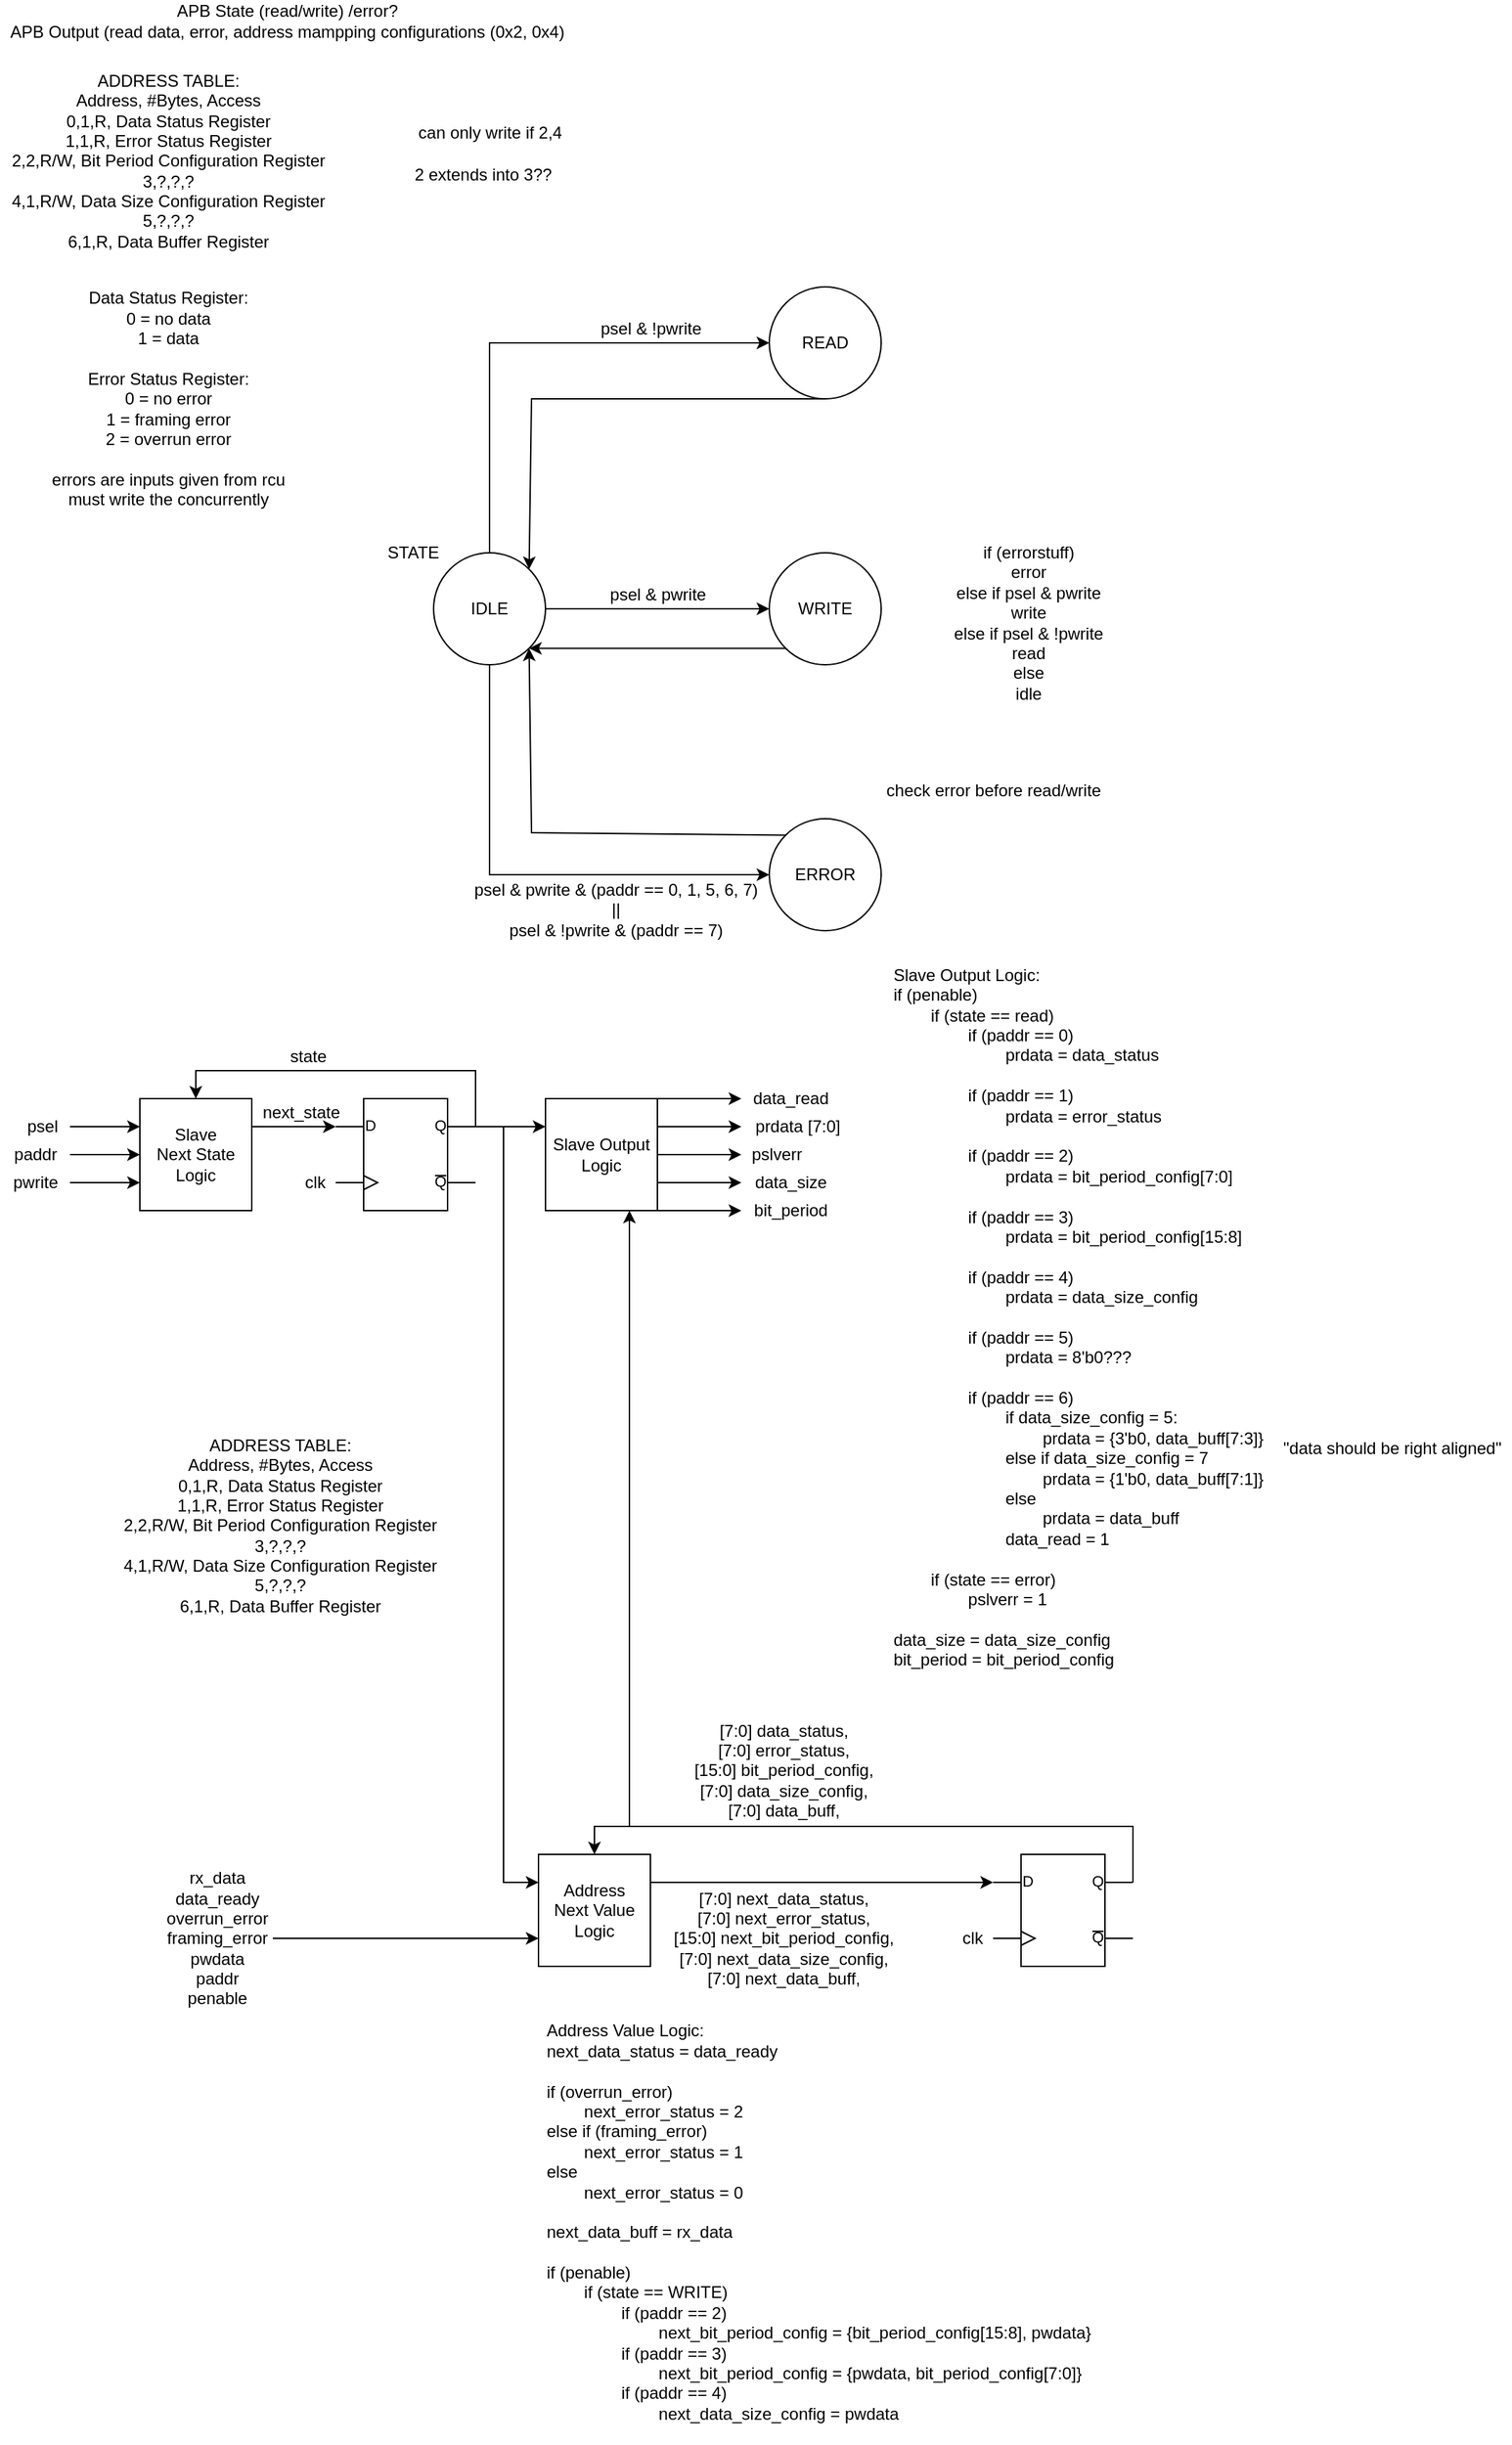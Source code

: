 <mxfile version="16.6.2" type="device"><diagram id="YIDYpltPDgBoUDYPOTvV" name="Page-1"><mxGraphModel dx="1662" dy="788" grid="1" gridSize="10" guides="1" tooltips="1" connect="1" arrows="1" fold="1" page="1" pageScale="1" pageWidth="850" pageHeight="1100" math="0" shadow="0"><root><mxCell id="0"/><mxCell id="1" parent="0"/><mxCell id="QREHGseHXEBbkalWbYm7-1" value="&lt;div&gt;APB State (read/write) /error?&lt;br&gt;&lt;/div&gt;&lt;div&gt;APB Output (read data, error, address mampping configurations (0x2, 0x4)&lt;br&gt;&lt;/div&gt;" style="text;html=1;align=center;verticalAlign=middle;resizable=0;points=[];autosize=1;strokeColor=none;fillColor=none;" parent="1" vertex="1"><mxGeometry y="205" width="410" height="30" as="geometry"/></mxCell><mxCell id="QREHGseHXEBbkalWbYm7-2" value="&lt;div&gt;ADDRESS TABLE:&lt;/div&gt;&lt;div&gt;Address, #Bytes, Access&lt;/div&gt;&lt;div&gt;0,1,R, Data Status Register&lt;br&gt;&lt;/div&gt;&lt;div&gt;1,1,R, Error Status Register&lt;br&gt;&lt;/div&gt;&lt;div&gt;2,2,R/W, Bit Period Configuration Register&lt;br&gt;&lt;/div&gt;&lt;div&gt;3,?,?,?&lt;br&gt;&lt;/div&gt;&lt;div&gt;4,1,R/W, Data Size Configuration Register&lt;/div&gt;&lt;div&gt;5,?,?,?&lt;/div&gt;&lt;div&gt;6,1,R, Data Buffer Register&lt;br&gt;&lt;/div&gt;" style="text;html=1;align=center;verticalAlign=middle;resizable=0;points=[];autosize=1;strokeColor=none;fillColor=none;" parent="1" vertex="1"><mxGeometry y="255" width="240" height="130" as="geometry"/></mxCell><mxCell id="QREHGseHXEBbkalWbYm7-3" value="&lt;div&gt;Data Status Register:&lt;/div&gt;&lt;div&gt;0 = no data&lt;/div&gt;&lt;div&gt;1 = data&lt;/div&gt;&lt;div&gt;&lt;br&gt;&lt;/div&gt;&lt;div&gt;Error Status Register:&lt;/div&gt;&lt;div&gt;0 = no error&lt;/div&gt;&lt;div&gt;1 = framing error&lt;/div&gt;&lt;div&gt;2 = overrun error&lt;/div&gt;&lt;div&gt;&lt;br&gt;&lt;/div&gt;&lt;div&gt;errors are inputs given from rcu&lt;/div&gt;&lt;div&gt;must write the concurrently&lt;br&gt;&lt;/div&gt;" style="text;html=1;align=center;verticalAlign=middle;resizable=0;points=[];autosize=1;strokeColor=none;fillColor=none;" parent="1" vertex="1"><mxGeometry x="30" y="410" width="180" height="160" as="geometry"/></mxCell><mxCell id="QREHGseHXEBbkalWbYm7-4" value="can only write if 2,4" style="text;html=1;align=center;verticalAlign=middle;resizable=0;points=[];autosize=1;strokeColor=none;fillColor=none;" parent="1" vertex="1"><mxGeometry x="290" y="290" width="120" height="20" as="geometry"/></mxCell><mxCell id="QREHGseHXEBbkalWbYm7-5" value="2 extends into 3??" style="text;html=1;align=center;verticalAlign=middle;resizable=0;points=[];autosize=1;strokeColor=none;fillColor=none;" parent="1" vertex="1"><mxGeometry x="290" y="320" width="110" height="20" as="geometry"/></mxCell><mxCell id="QREHGseHXEBbkalWbYm7-7" value="&lt;div&gt;Slave&lt;/div&gt;&lt;div&gt;Next State&lt;/div&gt;&lt;div&gt;Logic&lt;br&gt;&lt;/div&gt;" style="whiteSpace=wrap;html=1;aspect=fixed;" parent="1" vertex="1"><mxGeometry x="100" y="990" width="80" height="80" as="geometry"/></mxCell><mxCell id="QREHGseHXEBbkalWbYm7-8" value="&lt;div&gt;Address &lt;br&gt;&lt;/div&gt;&lt;div&gt;Next Value&lt;br&gt;&lt;/div&gt;&lt;div&gt;Logic&lt;br&gt;&lt;/div&gt;" style="whiteSpace=wrap;html=1;aspect=fixed;" parent="1" vertex="1"><mxGeometry x="385" y="1530" width="80" height="80" as="geometry"/></mxCell><mxCell id="QREHGseHXEBbkalWbYm7-9" value="" style="endArrow=classic;html=1;rounded=0;exitX=1;exitY=0.25;exitDx=0;exitDy=0;entryX=0;entryY=0.25;entryDx=0;entryDy=0;entryPerimeter=0;" parent="1" source="QREHGseHXEBbkalWbYm7-7" target="QREHGseHXEBbkalWbYm7-10" edge="1"><mxGeometry width="50" height="50" relative="1" as="geometry"><mxPoint x="540" y="960" as="sourcePoint"/><mxPoint x="240" y="1010" as="targetPoint"/></mxGeometry></mxCell><mxCell id="QREHGseHXEBbkalWbYm7-10" value="" style="verticalLabelPosition=bottom;shadow=0;dashed=0;align=center;html=1;verticalAlign=top;shape=mxgraph.electrical.logic_gates.d_type_flip-flop;" parent="1" vertex="1"><mxGeometry x="240" y="990" width="100" height="80" as="geometry"/></mxCell><mxCell id="QREHGseHXEBbkalWbYm7-11" value="next_state" style="text;html=1;align=center;verticalAlign=middle;resizable=0;points=[];autosize=1;strokeColor=none;fillColor=none;" parent="1" vertex="1"><mxGeometry x="180" y="990" width="70" height="20" as="geometry"/></mxCell><mxCell id="QREHGseHXEBbkalWbYm7-12" value="" style="endArrow=classic;html=1;rounded=0;exitX=1;exitY=0.25;exitDx=0;exitDy=0;exitPerimeter=0;entryX=0.5;entryY=0;entryDx=0;entryDy=0;" parent="1" source="QREHGseHXEBbkalWbYm7-10" target="QREHGseHXEBbkalWbYm7-7" edge="1"><mxGeometry width="50" height="50" relative="1" as="geometry"><mxPoint x="540" y="960" as="sourcePoint"/><mxPoint x="590" y="910" as="targetPoint"/><Array as="points"><mxPoint x="340" y="970"/><mxPoint x="140" y="970"/></Array></mxGeometry></mxCell><mxCell id="QREHGseHXEBbkalWbYm7-13" value="state" style="text;html=1;align=center;verticalAlign=middle;resizable=0;points=[];autosize=1;strokeColor=none;fillColor=none;" parent="1" vertex="1"><mxGeometry x="200" y="950" width="40" height="20" as="geometry"/></mxCell><mxCell id="QREHGseHXEBbkalWbYm7-14" value="IDLE" style="ellipse;whiteSpace=wrap;html=1;aspect=fixed;" parent="1" vertex="1"><mxGeometry x="310" y="600" width="80" height="80" as="geometry"/></mxCell><mxCell id="QREHGseHXEBbkalWbYm7-15" value="READ" style="ellipse;whiteSpace=wrap;html=1;aspect=fixed;" parent="1" vertex="1"><mxGeometry x="550" y="410" width="80" height="80" as="geometry"/></mxCell><mxCell id="QREHGseHXEBbkalWbYm7-16" value="WRITE" style="ellipse;whiteSpace=wrap;html=1;aspect=fixed;" parent="1" vertex="1"><mxGeometry x="550" y="600" width="80" height="80" as="geometry"/></mxCell><mxCell id="QREHGseHXEBbkalWbYm7-17" value="ERROR" style="ellipse;whiteSpace=wrap;html=1;aspect=fixed;" parent="1" vertex="1"><mxGeometry x="550" y="790" width="80" height="80" as="geometry"/></mxCell><mxCell id="QREHGseHXEBbkalWbYm7-18" value="" style="endArrow=classic;html=1;rounded=0;exitX=1;exitY=0.5;exitDx=0;exitDy=0;entryX=0;entryY=0.5;entryDx=0;entryDy=0;" parent="1" source="QREHGseHXEBbkalWbYm7-14" target="QREHGseHXEBbkalWbYm7-16" edge="1"><mxGeometry width="50" height="50" relative="1" as="geometry"><mxPoint x="710" y="730" as="sourcePoint"/><mxPoint x="760" y="680" as="targetPoint"/></mxGeometry></mxCell><mxCell id="QREHGseHXEBbkalWbYm7-19" value="" style="endArrow=classic;html=1;rounded=0;entryX=0;entryY=0.5;entryDx=0;entryDy=0;exitX=0.5;exitY=0;exitDx=0;exitDy=0;" parent="1" source="QREHGseHXEBbkalWbYm7-14" target="QREHGseHXEBbkalWbYm7-15" edge="1"><mxGeometry width="50" height="50" relative="1" as="geometry"><mxPoint x="710" y="730" as="sourcePoint"/><mxPoint x="760" y="680" as="targetPoint"/><Array as="points"><mxPoint x="350" y="450"/></Array></mxGeometry></mxCell><mxCell id="QREHGseHXEBbkalWbYm7-20" value="" style="endArrow=classic;html=1;rounded=0;exitX=0.5;exitY=1;exitDx=0;exitDy=0;entryX=0;entryY=0.5;entryDx=0;entryDy=0;" parent="1" source="QREHGseHXEBbkalWbYm7-14" target="QREHGseHXEBbkalWbYm7-17" edge="1"><mxGeometry width="50" height="50" relative="1" as="geometry"><mxPoint x="710" y="700" as="sourcePoint"/><mxPoint x="760" y="650" as="targetPoint"/><Array as="points"><mxPoint x="350" y="830"/></Array></mxGeometry></mxCell><mxCell id="QREHGseHXEBbkalWbYm7-21" value="psel &amp;amp; pwrite" style="text;html=1;align=center;verticalAlign=middle;resizable=0;points=[];autosize=1;strokeColor=none;fillColor=none;" parent="1" vertex="1"><mxGeometry x="430" y="620" width="80" height="20" as="geometry"/></mxCell><mxCell id="QREHGseHXEBbkalWbYm7-22" value="psel &amp;amp; !pwrite" style="text;html=1;align=center;verticalAlign=middle;resizable=0;points=[];autosize=1;strokeColor=none;fillColor=none;" parent="1" vertex="1"><mxGeometry x="420" y="430" width="90" height="20" as="geometry"/></mxCell><mxCell id="QREHGseHXEBbkalWbYm7-24" value="&lt;div&gt;psel &amp;amp; pwrite &amp;amp; (paddr == 0, 1, 5, 6, 7)&lt;/div&gt;&lt;div&gt;||&lt;/div&gt;&lt;div&gt;psel &amp;amp; !pwrite &amp;amp; (paddr == 7)&lt;br&gt;&lt;/div&gt;" style="text;html=1;align=center;verticalAlign=middle;resizable=0;points=[];autosize=1;strokeColor=none;fillColor=none;" parent="1" vertex="1"><mxGeometry x="330" y="830" width="220" height="50" as="geometry"/></mxCell><mxCell id="QREHGseHXEBbkalWbYm7-25" value="" style="endArrow=classic;html=1;rounded=0;exitX=0;exitY=1;exitDx=0;exitDy=0;entryX=1;entryY=1;entryDx=0;entryDy=0;" parent="1" source="QREHGseHXEBbkalWbYm7-16" target="QREHGseHXEBbkalWbYm7-14" edge="1"><mxGeometry width="50" height="50" relative="1" as="geometry"><mxPoint x="680" y="680" as="sourcePoint"/><mxPoint x="730" y="630" as="targetPoint"/></mxGeometry></mxCell><mxCell id="QREHGseHXEBbkalWbYm7-27" value="" style="endArrow=classic;html=1;rounded=0;entryX=1;entryY=0;entryDx=0;entryDy=0;exitX=0.5;exitY=1;exitDx=0;exitDy=0;" parent="1" source="QREHGseHXEBbkalWbYm7-15" target="QREHGseHXEBbkalWbYm7-14" edge="1"><mxGeometry width="50" height="50" relative="1" as="geometry"><mxPoint x="680" y="680" as="sourcePoint"/><mxPoint x="730" y="630" as="targetPoint"/><Array as="points"><mxPoint x="380" y="490"/></Array></mxGeometry></mxCell><mxCell id="QREHGseHXEBbkalWbYm7-28" value="" style="endArrow=classic;html=1;rounded=0;entryX=1;entryY=1;entryDx=0;entryDy=0;exitX=0;exitY=0;exitDx=0;exitDy=0;" parent="1" source="QREHGseHXEBbkalWbYm7-17" target="QREHGseHXEBbkalWbYm7-14" edge="1"><mxGeometry width="50" height="50" relative="1" as="geometry"><mxPoint x="680" y="680" as="sourcePoint"/><mxPoint x="730" y="630" as="targetPoint"/><Array as="points"><mxPoint x="380" y="800"/></Array></mxGeometry></mxCell><mxCell id="QREHGseHXEBbkalWbYm7-29" value="check error before read/write" style="text;html=1;align=center;verticalAlign=middle;resizable=0;points=[];autosize=1;strokeColor=none;fillColor=none;" parent="1" vertex="1"><mxGeometry x="625" y="760" width="170" height="20" as="geometry"/></mxCell><mxCell id="QREHGseHXEBbkalWbYm7-30" value="STATE" style="text;html=1;align=center;verticalAlign=middle;resizable=0;points=[];autosize=1;strokeColor=none;fillColor=none;" parent="1" vertex="1"><mxGeometry x="270" y="590" width="50" height="20" as="geometry"/></mxCell><mxCell id="QREHGseHXEBbkalWbYm7-32" value="&lt;div&gt;Slave Output&lt;/div&gt;&lt;div&gt;Logic&lt;br&gt;&lt;/div&gt;" style="whiteSpace=wrap;html=1;aspect=fixed;" parent="1" vertex="1"><mxGeometry x="390" y="990" width="80" height="80" as="geometry"/></mxCell><mxCell id="QREHGseHXEBbkalWbYm7-33" value="" style="endArrow=classic;html=1;rounded=0;exitX=1;exitY=0.25;exitDx=0;exitDy=0;exitPerimeter=0;entryX=0;entryY=0.25;entryDx=0;entryDy=0;" parent="1" source="QREHGseHXEBbkalWbYm7-10" target="QREHGseHXEBbkalWbYm7-32" edge="1"><mxGeometry width="50" height="50" relative="1" as="geometry"><mxPoint x="710" y="970" as="sourcePoint"/><mxPoint x="760" y="920" as="targetPoint"/></mxGeometry></mxCell><mxCell id="QREHGseHXEBbkalWbYm7-34" value="" style="endArrow=classic;html=1;rounded=0;exitX=1;exitY=0.25;exitDx=0;exitDy=0;" parent="1" source="QREHGseHXEBbkalWbYm7-32" edge="1"><mxGeometry width="50" height="50" relative="1" as="geometry"><mxPoint x="710" y="1020" as="sourcePoint"/><mxPoint x="530" y="1010" as="targetPoint"/></mxGeometry></mxCell><mxCell id="QREHGseHXEBbkalWbYm7-35" value="" style="endArrow=classic;html=1;rounded=0;exitX=1;exitY=0.75;exitDx=0;exitDy=0;" parent="1" source="QREHGseHXEBbkalWbYm7-32" edge="1"><mxGeometry width="50" height="50" relative="1" as="geometry"><mxPoint x="710" y="1020" as="sourcePoint"/><mxPoint x="530" y="1050" as="targetPoint"/></mxGeometry></mxCell><mxCell id="QREHGseHXEBbkalWbYm7-36" value="prdata [7:0]" style="text;html=1;align=center;verticalAlign=middle;resizable=0;points=[];autosize=1;strokeColor=none;fillColor=none;" parent="1" vertex="1"><mxGeometry x="530" y="1000" width="80" height="20" as="geometry"/></mxCell><mxCell id="QREHGseHXEBbkalWbYm7-37" value="pslverr" style="text;html=1;align=center;verticalAlign=middle;resizable=0;points=[];autosize=1;strokeColor=none;fillColor=none;" parent="1" vertex="1"><mxGeometry x="530" y="1020" width="50" height="20" as="geometry"/></mxCell><mxCell id="QREHGseHXEBbkalWbYm7-38" value="" style="endArrow=classic;html=1;rounded=0;entryX=0;entryY=0.25;entryDx=0;entryDy=0;" parent="1" target="QREHGseHXEBbkalWbYm7-8" edge="1"><mxGeometry width="50" height="50" relative="1" as="geometry"><mxPoint x="360" y="1010" as="sourcePoint"/><mxPoint x="670" y="1090" as="targetPoint"/><Array as="points"><mxPoint x="360" y="1420"/><mxPoint x="360" y="1550"/></Array></mxGeometry></mxCell><mxCell id="QREHGseHXEBbkalWbYm7-39" value="" style="verticalLabelPosition=bottom;shadow=0;dashed=0;align=center;html=1;verticalAlign=top;shape=mxgraph.electrical.logic_gates.d_type_flip-flop;" parent="1" vertex="1"><mxGeometry x="710" y="1530" width="100" height="80" as="geometry"/></mxCell><mxCell id="QREHGseHXEBbkalWbYm7-40" value="" style="endArrow=classic;html=1;rounded=0;exitX=1;exitY=0.25;exitDx=0;exitDy=0;entryX=0;entryY=0.25;entryDx=0;entryDy=0;entryPerimeter=0;" parent="1" source="QREHGseHXEBbkalWbYm7-8" target="QREHGseHXEBbkalWbYm7-39" edge="1"><mxGeometry width="50" height="50" relative="1" as="geometry"><mxPoint x="615" y="1550" as="sourcePoint"/><mxPoint x="665" y="1500" as="targetPoint"/></mxGeometry></mxCell><mxCell id="QREHGseHXEBbkalWbYm7-41" value="&lt;div&gt;[7:0] next_data_status,&lt;/div&gt;&lt;div&gt;[7:0] next_error_status,&lt;/div&gt;&lt;div&gt;[15:0] next_bit_period_config,&lt;/div&gt;&lt;div&gt;[7:0] next_data_size_config,&lt;/div&gt;&lt;div&gt;[7:0] next_data_buff,&lt;br&gt;&lt;/div&gt;" style="text;html=1;align=center;verticalAlign=middle;resizable=0;points=[];autosize=1;strokeColor=none;fillColor=none;" parent="1" vertex="1"><mxGeometry x="475" y="1550" width="170" height="80" as="geometry"/></mxCell><mxCell id="QREHGseHXEBbkalWbYm7-42" value="&lt;div&gt;ADDRESS TABLE:&lt;/div&gt;&lt;div&gt;Address, #Bytes, Access&lt;/div&gt;&lt;div&gt;0,1,R, Data Status Register&lt;br&gt;&lt;/div&gt;&lt;div&gt;1,1,R, Error Status Register&lt;br&gt;&lt;/div&gt;&lt;div&gt;2,2,R/W, Bit Period Configuration Register&lt;br&gt;&lt;/div&gt;&lt;div&gt;3,?,?,?&lt;br&gt;&lt;/div&gt;&lt;div&gt;4,1,R/W, Data Size Configuration Register&lt;/div&gt;&lt;div&gt;5,?,?,?&lt;/div&gt;&lt;div&gt;6,1,R, Data Buffer Register&lt;br&gt;&lt;/div&gt;" style="text;html=1;align=center;verticalAlign=middle;resizable=0;points=[];autosize=1;strokeColor=none;fillColor=none;" parent="1" vertex="1"><mxGeometry x="80" y="1230" width="240" height="130" as="geometry"/></mxCell><mxCell id="QREHGseHXEBbkalWbYm7-43" value="" style="endArrow=classic;html=1;rounded=0;entryX=0.5;entryY=0;entryDx=0;entryDy=0;exitX=1;exitY=0.25;exitDx=0;exitDy=0;exitPerimeter=0;" parent="1" source="QREHGseHXEBbkalWbYm7-39" target="QREHGseHXEBbkalWbYm7-8" edge="1"><mxGeometry width="50" height="50" relative="1" as="geometry"><mxPoint x="645" y="1540" as="sourcePoint"/><mxPoint x="695" y="1490" as="targetPoint"/><Array as="points"><mxPoint x="810" y="1510"/><mxPoint x="425" y="1510"/></Array></mxGeometry></mxCell><mxCell id="QREHGseHXEBbkalWbYm7-46" value="&lt;div&gt;[7:0] data_status,&lt;/div&gt;&lt;div&gt;[7:0] error_status,&lt;/div&gt;&lt;div&gt;[15:0] bit_period_config,&lt;/div&gt;&lt;div&gt;[7:0] data_size_config,&lt;/div&gt;&lt;div&gt;[7:0] data_buff,&lt;br&gt;&lt;/div&gt;" style="text;html=1;align=center;verticalAlign=middle;resizable=0;points=[];autosize=1;strokeColor=none;fillColor=none;" parent="1" vertex="1"><mxGeometry x="490" y="1430" width="140" height="80" as="geometry"/></mxCell><mxCell id="QREHGseHXEBbkalWbYm7-47" value="&lt;div align=&quot;left&quot;&gt;Slave Output Logic:&lt;/div&gt;&lt;div align=&quot;left&quot;&gt;if (penable)&lt;br&gt;&lt;/div&gt;&lt;div align=&quot;left&quot;&gt;&lt;span style=&quot;white-space: pre&quot;&gt;&#9;&lt;/span&gt;if (state == read)&lt;/div&gt;&lt;div align=&quot;left&quot;&gt;&lt;span style=&quot;white-space: pre&quot;&gt;&#9;&lt;/span&gt;&lt;span style=&quot;white-space: pre&quot;&gt;&#9;&lt;/span&gt;if (paddr == 0)&lt;/div&gt;&lt;div align=&quot;left&quot;&gt;&lt;span style=&quot;white-space: pre&quot;&gt;&lt;span style=&quot;white-space: pre&quot;&gt;&#9;&lt;/span&gt;&lt;span style=&quot;white-space: pre&quot;&gt;&#9;&lt;/span&gt;&lt;span style=&quot;white-space: pre&quot;&gt;&#9;&lt;/span&gt;prdata = data_statu&lt;span style=&quot;white-space: pre&quot;&gt;s&lt;/span&gt;&lt;/span&gt;&lt;/div&gt;&lt;div align=&quot;left&quot;&gt;&lt;span style=&quot;white-space: pre&quot;&gt;&lt;span style=&quot;white-space: pre&quot;&gt;&lt;span style=&quot;white-space: pre&quot;&gt;&lt;br&gt;&lt;/span&gt;&lt;/span&gt;&lt;/span&gt;&lt;/div&gt;&lt;div align=&quot;left&quot;&gt;&lt;span style=&quot;white-space: pre&quot;&gt;&lt;span style=&quot;white-space: pre&quot;&gt;&lt;span style=&quot;white-space: pre&quot;&gt;&#9;&lt;/span&gt;&lt;span style=&quot;white-space: pre&quot;&gt;&#9;&lt;/span&gt;if (paddr == 1)&lt;/span&gt;&lt;/span&gt;&lt;/div&gt;&lt;div align=&quot;left&quot;&gt;&lt;span style=&quot;white-space: pre&quot;&gt;&lt;span style=&quot;white-space: pre&quot;&gt;&lt;span style=&quot;white-space: pre&quot;&gt;&#9;&lt;/span&gt;&lt;span style=&quot;white-space: pre&quot;&gt;&#9;&lt;/span&gt;&lt;span style=&quot;white-space: pre&quot;&gt;&#9;&lt;/span&gt;prdata = error_status&lt;/span&gt;&lt;/span&gt;&lt;/div&gt;&lt;div align=&quot;left&quot;&gt;&lt;span style=&quot;white-space: pre&quot;&gt;&lt;span style=&quot;white-space: pre&quot;&gt;&lt;span style=&quot;white-space: pre&quot;&gt;&lt;br&gt;&lt;/span&gt;&lt;/span&gt;&lt;/span&gt;&lt;/div&gt;&lt;div align=&quot;left&quot;&gt;&lt;span style=&quot;white-space: pre&quot;&gt;&lt;span style=&quot;white-space: pre&quot;&gt;&lt;span style=&quot;white-space: pre&quot;&gt;&#9;&lt;/span&gt;&lt;span style=&quot;white-space: pre&quot;&gt;&#9;&lt;/span&gt;if (paddr == 2)&lt;/span&gt;&lt;/span&gt;&lt;/div&gt;&lt;div align=&quot;left&quot;&gt;&lt;span style=&quot;white-space: pre&quot;&gt;&lt;span style=&quot;white-space: pre&quot;&gt;&lt;span style=&quot;white-space: pre&quot;&gt;&#9;&lt;/span&gt;&lt;span style=&quot;white-space: pre&quot;&gt;&#9;&lt;/span&gt;&lt;span style=&quot;white-space: pre&quot;&gt;&#9;&lt;/span&gt;prdata = bit_period_config[7:0]&lt;/span&gt;&lt;/span&gt;&lt;/div&gt;&lt;div align=&quot;left&quot;&gt;&lt;span style=&quot;white-space: pre&quot;&gt;&lt;span style=&quot;white-space: pre&quot;&gt;&lt;br&gt;&lt;/span&gt;&lt;/span&gt;&lt;/div&gt;&lt;div align=&quot;left&quot;&gt;&lt;span style=&quot;white-space: pre&quot;&gt;&lt;span style=&quot;white-space: pre&quot;&gt;&lt;span style=&quot;white-space: pre&quot;&gt;&#9;&lt;/span&gt;&lt;span style=&quot;white-space: pre&quot;&gt;&#9;&lt;/span&gt;if (paddr == 3)&lt;/span&gt;&lt;/span&gt;&lt;/div&gt;&lt;div align=&quot;left&quot;&gt;&lt;span style=&quot;white-space: pre&quot;&gt;&lt;span style=&quot;white-space: pre&quot;&gt;&lt;span style=&quot;white-space: pre&quot;&gt;&#9;&lt;/span&gt;&lt;span style=&quot;white-space: pre&quot;&gt;&#9;&lt;/span&gt;&lt;span style=&quot;white-space: pre&quot;&gt;&#9;&lt;/span&gt;prdata = bit_period_config[15:8]&lt;/span&gt;&lt;/span&gt;&lt;span style=&quot;white-space: pre&quot;&gt;&#9;&lt;/span&gt;&lt;span style=&quot;white-space: pre&quot;&gt;&#9;&lt;/span&gt;&lt;/div&gt;&lt;div align=&quot;left&quot;&gt;&lt;span style=&quot;white-space: pre&quot;&gt;&lt;br&gt;&lt;/span&gt;&lt;/div&gt;&lt;div align=&quot;left&quot;&gt;&lt;span style=&quot;white-space: pre&quot;&gt;&#9;&lt;/span&gt;&lt;span style=&quot;white-space: pre&quot;&gt;&#9;&lt;/span&gt;if (paddr == 4)&lt;/div&gt;&lt;div align=&quot;left&quot;&gt;&lt;span style=&quot;white-space: pre&quot;&gt;&#9;&lt;/span&gt;&lt;span style=&quot;white-space: pre&quot;&gt;&#9;&lt;/span&gt;&lt;span style=&quot;white-space: pre&quot;&gt;&#9;&lt;/span&gt;prdata = data_size_config&lt;/div&gt;&lt;div align=&quot;left&quot;&gt;&lt;span style=&quot;white-space: pre&quot;&gt;&#9;&lt;/span&gt;&lt;span style=&quot;white-space: pre&quot;&gt;&#9;&lt;/span&gt;&lt;/div&gt;&lt;div align=&quot;left&quot;&gt;&lt;span style=&quot;white-space: pre&quot;&gt;&#9;&lt;/span&gt;&lt;span style=&quot;white-space: pre&quot;&gt;&#9;&lt;/span&gt;if (paddr == 5)&lt;/div&gt;&lt;div align=&quot;left&quot;&gt;&lt;span style=&quot;white-space: pre&quot;&gt;&#9;&lt;/span&gt;&lt;span style=&quot;white-space: pre&quot;&gt;&#9;&lt;/span&gt;&lt;span style=&quot;white-space: pre&quot;&gt;&#9;&lt;/span&gt;prdata = 8'b0???&lt;br&gt;&lt;/div&gt;&lt;div align=&quot;left&quot;&gt;&lt;br&gt;&lt;/div&gt;&lt;div align=&quot;left&quot;&gt;&lt;span style=&quot;white-space: pre&quot;&gt;&#9;&lt;span style=&quot;white-space: pre&quot;&gt;&#9;&lt;/span&gt;&lt;/span&gt;if (paddr == 6)&lt;span style=&quot;white-space: pre&quot;&gt;&#9;&lt;span style=&quot;white-space: pre&quot;&gt;&#9;&lt;/span&gt;&lt;/span&gt;&lt;/div&gt;&lt;div align=&quot;left&quot;&gt;&lt;span style=&quot;white-space: pre&quot;&gt;&#9;&lt;/span&gt;&lt;span style=&quot;white-space: pre&quot;&gt;&#9;&lt;/span&gt;&lt;span style=&quot;white-space: pre&quot;&gt;&#9;&lt;/span&gt;if data_size_config = 5:&lt;/div&gt;&lt;div align=&quot;left&quot;&gt;&lt;span style=&quot;white-space: pre&quot;&gt;&#9;&lt;/span&gt;&lt;span style=&quot;white-space: pre&quot;&gt;&#9;&lt;/span&gt;&lt;span style=&quot;white-space: pre&quot;&gt;&#9;&lt;span style=&quot;white-space: pre&quot;&gt;&#9;&lt;/span&gt;&lt;/span&gt;prdata = {3'b0, data_buff[7:3]}&lt;/div&gt;&lt;div align=&quot;left&quot;&gt;&lt;span style=&quot;white-space: pre&quot;&gt;&#9;&lt;/span&gt;&lt;span style=&quot;white-space: pre&quot;&gt;&#9;&lt;span style=&quot;white-space: pre&quot;&gt;&#9;&lt;/span&gt;&lt;span style=&quot;white-space: pre&quot;&gt;&lt;/span&gt;&lt;/span&gt;else if data_size_config = 7&lt;/div&gt;&lt;div align=&quot;left&quot;&gt;&lt;span style=&quot;white-space: pre&quot;&gt;&#9;&lt;/span&gt;&lt;span style=&quot;white-space: pre&quot;&gt;&#9;&lt;span style=&quot;white-space: pre&quot;&gt;&#9;&lt;span style=&quot;white-space: pre&quot;&gt;&#9;&lt;/span&gt;&lt;/span&gt;&lt;/span&gt;prdata = {1'b0, data_buff[7:1]}&lt;/div&gt;&lt;div align=&quot;left&quot;&gt;&lt;span style=&quot;white-space: pre&quot;&gt;&#9;&lt;/span&gt;&lt;span style=&quot;white-space: pre&quot;&gt;&#9;&lt;span style=&quot;white-space: pre&quot;&gt;&#9;&lt;/span&gt;&lt;/span&gt;else&lt;/div&gt;&lt;div align=&quot;left&quot;&gt;&lt;span style=&quot;white-space: pre&quot;&gt;&#9;&lt;/span&gt;&lt;span style=&quot;white-space: pre&quot;&gt;&#9;&lt;span style=&quot;white-space: pre&quot;&gt;&#9;&lt;span style=&quot;white-space: pre&quot;&gt;&#9;&lt;/span&gt;&lt;/span&gt;&lt;/span&gt;prdata = data_buff&lt;/div&gt;&lt;div align=&quot;left&quot;&gt;&lt;span style=&quot;white-space: pre&quot;&gt;&#9;&lt;/span&gt;&lt;span style=&quot;white-space: pre&quot;&gt;&#9;&lt;/span&gt;&lt;span style=&quot;white-space: pre&quot;&gt;&#9;&lt;/span&gt;data_read = 1&lt;/div&gt;&lt;div align=&quot;left&quot;&gt;&lt;br&gt;&lt;/div&gt;&lt;div align=&quot;left&quot;&gt;&lt;span style=&quot;white-space: pre&quot;&gt;&#9;&lt;/span&gt;if (state == error)&lt;/div&gt;&lt;div align=&quot;left&quot;&gt;&lt;span style=&quot;white-space: pre&quot;&gt;&#9;&lt;/span&gt;&lt;span style=&quot;white-space: pre&quot;&gt;&#9;&lt;/span&gt;pslverr = 1&lt;/div&gt;&lt;div align=&quot;left&quot;&gt;&lt;br&gt;&lt;/div&gt;&lt;div align=&quot;left&quot;&gt;data_size = data_size_config&lt;/div&gt;&lt;div align=&quot;left&quot;&gt;bit_period = bit_period_config&lt;br&gt;&lt;/div&gt;&lt;div align=&quot;left&quot;&gt;&lt;span style=&quot;white-space: pre&quot;&gt;&lt;/span&gt;&lt;span style=&quot;white-space: pre&quot;&gt;&lt;/span&gt;&lt;span style=&quot;white-space: pre&quot;&gt;&lt;/span&gt;&lt;br&gt;&lt;/div&gt;&lt;div align=&quot;left&quot;&gt;&lt;span style=&quot;white-space: pre&quot;&gt;&lt;/span&gt;&lt;span style=&quot;white-space: pre&quot;&gt;&lt;/span&gt;&lt;span style=&quot;white-space: pre&quot;&gt;&lt;/span&gt;&lt;br&gt;&lt;/div&gt;&lt;div align=&quot;left&quot;&gt;&lt;span style=&quot;white-space: pre&quot;&gt;&lt;/span&gt;&lt;span style=&quot;white-space: pre&quot;&gt;&lt;/span&gt;&lt;span style=&quot;white-space: pre&quot;&gt;&lt;/span&gt;&lt;br&gt;&lt;/div&gt;&lt;div align=&quot;left&quot;&gt;&lt;br&gt;&lt;/div&gt;" style="text;html=1;align=center;verticalAlign=middle;resizable=0;points=[];autosize=1;strokeColor=none;fillColor=none;" parent="1" vertex="1"><mxGeometry x="630" y="900" width="310" height="550" as="geometry"/></mxCell><mxCell id="QREHGseHXEBbkalWbYm7-48" value="&lt;div align=&quot;left&quot;&gt;Address Value Logic:&lt;/div&gt;&lt;div align=&quot;left&quot;&gt;next_data_status = data_ready&lt;/div&gt;&lt;div align=&quot;left&quot;&gt;&lt;br&gt;&lt;/div&gt;&lt;div align=&quot;left&quot;&gt;if (overrun_error)&lt;/div&gt;&lt;div align=&quot;left&quot;&gt;&lt;span style=&quot;white-space: pre&quot;&gt;&#9;&lt;/span&gt;next_error_status = 2&lt;/div&gt;&lt;div align=&quot;left&quot;&gt;else if (framing_error)&lt;/div&gt;&lt;div align=&quot;left&quot;&gt;&lt;span style=&quot;white-space: pre&quot;&gt;&#9;&lt;/span&gt;next_error_status = 1&lt;/div&gt;&lt;div align=&quot;left&quot;&gt;else&lt;/div&gt;&lt;div align=&quot;left&quot;&gt;&lt;span style=&quot;white-space: pre&quot;&gt;&#9;&lt;/span&gt;next_error_status = 0&lt;/div&gt;&lt;div align=&quot;left&quot;&gt;&lt;br&gt;&lt;/div&gt;&lt;div align=&quot;left&quot;&gt;next_data_buff = rx_data&lt;/div&gt;&lt;div align=&quot;left&quot;&gt;&lt;br&gt;&lt;/div&gt;&lt;div align=&quot;left&quot;&gt;if (penable)&lt;br&gt;&lt;/div&gt;&lt;div align=&quot;left&quot;&gt;&lt;span style=&quot;white-space: pre&quot;&gt;&#9;&lt;/span&gt;if (state == WRITE)&lt;/div&gt;&lt;div align=&quot;left&quot;&gt;&lt;span style=&quot;white-space: pre&quot;&gt;&#9;&lt;/span&gt;&lt;span style=&quot;white-space: pre&quot;&gt;&lt;span style=&quot;white-space: pre&quot;&gt;&#9;&lt;/span&gt;if (paddr == 2)&lt;/span&gt;&lt;/div&gt;&lt;div align=&quot;left&quot;&gt;&lt;span style=&quot;white-space: pre&quot;&gt;&lt;span style=&quot;white-space: pre&quot;&gt;&#9;&lt;/span&gt;&lt;span style=&quot;white-space: pre&quot;&gt;&#9;&lt;/span&gt;&lt;span style=&quot;white-space: pre&quot;&gt;&lt;span style=&quot;white-space: pre&quot;&gt;&#9;&lt;/span&gt;next_bit_period_config = {bit_period_config[15:8], pwdata}&lt;/span&gt;&lt;/span&gt;&lt;/div&gt;&lt;div align=&quot;left&quot;&gt;&lt;span style=&quot;white-space: pre&quot;&gt;&lt;span style=&quot;white-space: pre&quot;&gt;&lt;span style=&quot;white-space: pre&quot;&gt;&#9;&lt;/span&gt;&lt;span style=&quot;white-space: pre&quot;&gt;&#9;&lt;/span&gt;if (paddr == 3)&lt;/span&gt;&lt;/span&gt;&lt;/div&gt;&lt;div align=&quot;left&quot;&gt;&lt;span style=&quot;white-space: pre&quot;&gt;&lt;span style=&quot;white-space: pre&quot;&gt;&lt;span style=&quot;white-space: pre&quot;&gt;&#9;&lt;/span&gt;&lt;span style=&quot;white-space: pre&quot;&gt;&#9;&lt;/span&gt;&lt;span style=&quot;white-space: pre&quot;&gt;&#9;&lt;/span&gt;next_bit_period_config = {pwdata, bit_period_config[7:0]}&lt;br&gt;&lt;/span&gt;&lt;/span&gt;&lt;/div&gt;&lt;div align=&quot;left&quot;&gt;&lt;span style=&quot;white-space: pre&quot;&gt;&lt;span style=&quot;white-space: pre&quot;&gt;&lt;span style=&quot;white-space: pre&quot;&gt;&#9;&lt;/span&gt;&lt;span style=&quot;white-space: pre&quot;&gt;&#9;&lt;/span&gt;if (paddr == 4)&lt;/span&gt;&lt;/span&gt;&lt;/div&gt;&lt;div align=&quot;left&quot;&gt;&lt;span style=&quot;white-space: pre&quot;&gt;&lt;span style=&quot;white-space: pre&quot;&gt;&lt;span style=&quot;white-space: pre&quot;&gt;&#9;&lt;/span&gt;&lt;span style=&quot;white-space: pre&quot;&gt;&#9;&lt;/span&gt;&lt;span style=&quot;white-space: pre&quot;&gt;&#9;&lt;/span&gt;next_data_size_config = pwdata&lt;/span&gt;&lt;/span&gt;&lt;/div&gt;&lt;div align=&quot;left&quot;&gt;&lt;span style=&quot;white-space: pre&quot;&gt;&lt;span style=&quot;white-space: pre&quot;&gt;&lt;span style=&quot;white-space: pre&quot;&gt;&lt;/span&gt;&lt;span style=&quot;white-space: pre&quot;&gt;&lt;/span&gt;&lt;br&gt;&lt;/span&gt;&lt;/span&gt;&lt;/div&gt;" style="text;html=1;align=center;verticalAlign=middle;resizable=0;points=[];autosize=1;strokeColor=none;fillColor=none;" parent="1" vertex="1"><mxGeometry x="385" y="1650" width="400" height="300" as="geometry"/></mxCell><mxCell id="QREHGseHXEBbkalWbYm7-49" value="" style="endArrow=classic;html=1;rounded=0;entryX=0;entryY=0.75;entryDx=0;entryDy=0;" parent="1" target="QREHGseHXEBbkalWbYm7-8" edge="1"><mxGeometry width="50" height="50" relative="1" as="geometry"><mxPoint x="195" y="1590" as="sourcePoint"/><mxPoint x="695" y="1460" as="targetPoint"/></mxGeometry></mxCell><mxCell id="QREHGseHXEBbkalWbYm7-50" value="&lt;div&gt;rx_data&lt;/div&gt;&lt;div&gt;data_ready&lt;/div&gt;&lt;div&gt;overrun_error&lt;/div&gt;&lt;div&gt;framing_error&lt;/div&gt;&lt;div&gt;pwdata&lt;/div&gt;&lt;div&gt;paddr&lt;/div&gt;&lt;div&gt;penable&lt;br&gt;&lt;/div&gt;" style="text;html=1;align=center;verticalAlign=middle;resizable=0;points=[];autosize=1;strokeColor=none;fillColor=none;" parent="1" vertex="1"><mxGeometry x="110" y="1540" width="90" height="100" as="geometry"/></mxCell><mxCell id="QREHGseHXEBbkalWbYm7-52" value="" style="endArrow=classic;html=1;rounded=0;entryX=0;entryY=0.25;entryDx=0;entryDy=0;" parent="1" target="QREHGseHXEBbkalWbYm7-7" edge="1"><mxGeometry width="50" height="50" relative="1" as="geometry"><mxPoint x="50" y="1010" as="sourcePoint"/><mxPoint x="700" y="1130" as="targetPoint"/></mxGeometry></mxCell><mxCell id="QREHGseHXEBbkalWbYm7-53" value="psel" style="text;html=1;align=center;verticalAlign=middle;resizable=0;points=[];autosize=1;strokeColor=none;fillColor=none;" parent="1" vertex="1"><mxGeometry x="10" y="1000" width="40" height="20" as="geometry"/></mxCell><mxCell id="QREHGseHXEBbkalWbYm7-54" value="" style="endArrow=classic;html=1;rounded=0;entryX=0;entryY=0.5;entryDx=0;entryDy=0;" parent="1" target="QREHGseHXEBbkalWbYm7-7" edge="1"><mxGeometry width="50" height="50" relative="1" as="geometry"><mxPoint x="50" y="1030" as="sourcePoint"/><mxPoint x="680" y="1130" as="targetPoint"/></mxGeometry></mxCell><mxCell id="QREHGseHXEBbkalWbYm7-55" value="paddr" style="text;html=1;align=center;verticalAlign=middle;resizable=0;points=[];autosize=1;strokeColor=none;fillColor=none;" parent="1" vertex="1"><mxGeometry y="1020" width="50" height="20" as="geometry"/></mxCell><mxCell id="QREHGseHXEBbkalWbYm7-56" value="" style="endArrow=classic;html=1;rounded=0;entryX=0;entryY=0.75;entryDx=0;entryDy=0;" parent="1" target="QREHGseHXEBbkalWbYm7-7" edge="1"><mxGeometry width="50" height="50" relative="1" as="geometry"><mxPoint x="50" y="1050" as="sourcePoint"/><mxPoint x="340" y="1040" as="targetPoint"/></mxGeometry></mxCell><mxCell id="QREHGseHXEBbkalWbYm7-57" value="pwrite" style="text;html=1;align=center;verticalAlign=middle;resizable=0;points=[];autosize=1;strokeColor=none;fillColor=none;" parent="1" vertex="1"><mxGeometry y="1040" width="50" height="20" as="geometry"/></mxCell><mxCell id="QREHGseHXEBbkalWbYm7-58" value="&quot;data should be right aligned&quot;" style="text;html=1;align=center;verticalAlign=middle;resizable=0;points=[];autosize=1;strokeColor=none;fillColor=none;" parent="1" vertex="1"><mxGeometry x="910" y="1230" width="170" height="20" as="geometry"/></mxCell><mxCell id="QREHGseHXEBbkalWbYm7-60" value="" style="endArrow=classic;html=1;rounded=0;exitX=1;exitY=0.5;exitDx=0;exitDy=0;" parent="1" source="QREHGseHXEBbkalWbYm7-32" edge="1"><mxGeometry width="50" height="50" relative="1" as="geometry"><mxPoint x="710" y="1230" as="sourcePoint"/><mxPoint x="530" y="1030" as="targetPoint"/></mxGeometry></mxCell><mxCell id="QREHGseHXEBbkalWbYm7-61" value="data_read" style="text;html=1;align=center;verticalAlign=middle;resizable=0;points=[];autosize=1;strokeColor=none;fillColor=none;" parent="1" vertex="1"><mxGeometry x="530" y="980" width="70" height="20" as="geometry"/></mxCell><mxCell id="QREHGseHXEBbkalWbYm7-62" value="" style="endArrow=classic;html=1;rounded=0;exitX=1;exitY=1;exitDx=0;exitDy=0;" parent="1" source="QREHGseHXEBbkalWbYm7-32" edge="1"><mxGeometry width="50" height="50" relative="1" as="geometry"><mxPoint x="710" y="1160" as="sourcePoint"/><mxPoint x="530" y="1070" as="targetPoint"/></mxGeometry></mxCell><mxCell id="QREHGseHXEBbkalWbYm7-63" value="data_size" style="text;html=1;align=center;verticalAlign=middle;resizable=0;points=[];autosize=1;strokeColor=none;fillColor=none;" parent="1" vertex="1"><mxGeometry x="530" y="1040" width="70" height="20" as="geometry"/></mxCell><mxCell id="QREHGseHXEBbkalWbYm7-64" value="" style="endArrow=classic;html=1;rounded=0;exitX=1;exitY=0;exitDx=0;exitDy=0;" parent="1" source="QREHGseHXEBbkalWbYm7-32" edge="1"><mxGeometry width="50" height="50" relative="1" as="geometry"><mxPoint x="710" y="1160" as="sourcePoint"/><mxPoint x="530" y="990" as="targetPoint"/></mxGeometry></mxCell><mxCell id="QREHGseHXEBbkalWbYm7-65" value="bit_period" style="text;html=1;align=center;verticalAlign=middle;resizable=0;points=[];autosize=1;strokeColor=none;fillColor=none;" parent="1" vertex="1"><mxGeometry x="530" y="1060" width="70" height="20" as="geometry"/></mxCell><mxCell id="QREHGseHXEBbkalWbYm7-67" value="" style="endArrow=classic;html=1;rounded=0;entryX=0.75;entryY=1;entryDx=0;entryDy=0;" parent="1" target="QREHGseHXEBbkalWbYm7-32" edge="1"><mxGeometry width="50" height="50" relative="1" as="geometry"><mxPoint x="450" y="1510" as="sourcePoint"/><mxPoint x="680" y="1270" as="targetPoint"/></mxGeometry></mxCell><mxCell id="QREHGseHXEBbkalWbYm7-68" value="clk" style="text;html=1;align=center;verticalAlign=middle;resizable=0;points=[];autosize=1;strokeColor=none;fillColor=none;" parent="1" vertex="1"><mxGeometry x="210" y="1040" width="30" height="20" as="geometry"/></mxCell><mxCell id="adSVI8FSxbzCmwy9WGKa-3" value="clk" style="text;html=1;align=center;verticalAlign=middle;resizable=0;points=[];autosize=1;strokeColor=none;fillColor=none;" vertex="1" parent="1"><mxGeometry x="680" y="1580" width="30" height="20" as="geometry"/></mxCell><mxCell id="adSVI8FSxbzCmwy9WGKa-4" value="&lt;div&gt;if (errorstuff)&lt;/div&gt;&lt;div&gt;error&lt;/div&gt;&lt;div&gt;else if psel &amp;amp; pwrite&lt;/div&gt;&lt;div&gt;write&lt;/div&gt;&lt;div&gt;else if psel &amp;amp; !pwrite&lt;/div&gt;&lt;div&gt;read&lt;/div&gt;&lt;div&gt;else&lt;/div&gt;&lt;div&gt;idle&lt;br&gt;&lt;/div&gt;" style="text;html=1;align=center;verticalAlign=middle;resizable=0;points=[];autosize=1;strokeColor=none;fillColor=none;" vertex="1" parent="1"><mxGeometry x="675" y="590" width="120" height="120" as="geometry"/></mxCell></root></mxGraphModel></diagram></mxfile>